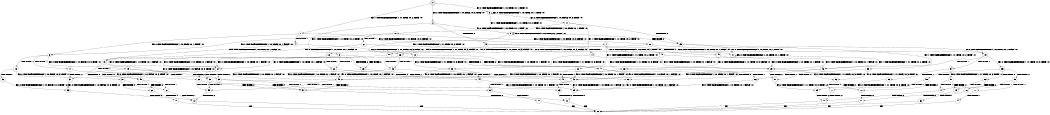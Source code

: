 digraph BCG {
size = "7, 10.5";
center = TRUE;
node [shape = circle];
0 [peripheries = 2];
0 -> 1 [label = "EX !1 !ATOMIC_EXCH_BRANCH (1, +1, TRUE, +0, 2, TRUE) !:0:"];
0 -> 2 [label = "EX !2 !ATOMIC_EXCH_BRANCH (1, +0, FALSE, +0, 3, TRUE) !:0:"];
0 -> 3 [label = "EX !0 !ATOMIC_EXCH_BRANCH (1, +0, TRUE, +0, 1, TRUE) !:0:"];
1 -> 4 [label = "TERMINATE !1"];
1 -> 5 [label = "EX !2 !ATOMIC_EXCH_BRANCH (1, +0, FALSE, +0, 3, FALSE) !:0:"];
1 -> 6 [label = "EX !0 !ATOMIC_EXCH_BRANCH (1, +0, TRUE, +0, 1, FALSE) !:0:"];
2 -> 7 [label = "TERMINATE !2"];
2 -> 8 [label = "EX !1 !ATOMIC_EXCH_BRANCH (1, +1, TRUE, +0, 2, TRUE) !:0:"];
2 -> 9 [label = "EX !0 !ATOMIC_EXCH_BRANCH (1, +0, TRUE, +0, 1, TRUE) !:0:"];
3 -> 10 [label = "EX !1 !ATOMIC_EXCH_BRANCH (1, +1, TRUE, +0, 2, TRUE) !:0:"];
3 -> 11 [label = "EX !2 !ATOMIC_EXCH_BRANCH (1, +0, FALSE, +0, 3, TRUE) !:0:"];
3 -> 3 [label = "EX !0 !ATOMIC_EXCH_BRANCH (1, +0, TRUE, +0, 1, TRUE) !:0:"];
4 -> 12 [label = "EX !2 !ATOMIC_EXCH_BRANCH (1, +0, FALSE, +0, 3, FALSE) !:0:"];
4 -> 13 [label = "EX !0 !ATOMIC_EXCH_BRANCH (1, +0, TRUE, +0, 1, FALSE) !:0:"];
5 -> 14 [label = "TERMINATE !1"];
5 -> 15 [label = "EX !0 !ATOMIC_EXCH_BRANCH (1, +0, TRUE, +0, 1, FALSE) !:0:"];
5 -> 16 [label = "EX !2 !ATOMIC_EXCH_BRANCH (1, +1, TRUE, +0, 3, FALSE) !:0:"];
6 -> 17 [label = "TERMINATE !1"];
6 -> 18 [label = "TERMINATE !0"];
6 -> 19 [label = "EX !2 !ATOMIC_EXCH_BRANCH (1, +0, FALSE, +0, 3, TRUE) !:0:"];
7 -> 20 [label = "EX !1 !ATOMIC_EXCH_BRANCH (1, +1, TRUE, +0, 2, TRUE) !:0:"];
7 -> 21 [label = "EX !0 !ATOMIC_EXCH_BRANCH (1, +0, TRUE, +0, 1, TRUE) !:0:"];
8 -> 22 [label = "TERMINATE !1"];
8 -> 23 [label = "TERMINATE !2"];
8 -> 24 [label = "EX !0 !ATOMIC_EXCH_BRANCH (1, +0, TRUE, +0, 1, FALSE) !:0:"];
9 -> 25 [label = "TERMINATE !2"];
9 -> 26 [label = "EX !1 !ATOMIC_EXCH_BRANCH (1, +1, TRUE, +0, 2, TRUE) !:0:"];
9 -> 9 [label = "EX !0 !ATOMIC_EXCH_BRANCH (1, +0, TRUE, +0, 1, TRUE) !:0:"];
10 -> 27 [label = "TERMINATE !1"];
10 -> 28 [label = "EX !2 !ATOMIC_EXCH_BRANCH (1, +0, FALSE, +0, 3, FALSE) !:0:"];
10 -> 6 [label = "EX !0 !ATOMIC_EXCH_BRANCH (1, +0, TRUE, +0, 1, FALSE) !:0:"];
11 -> 25 [label = "TERMINATE !2"];
11 -> 26 [label = "EX !1 !ATOMIC_EXCH_BRANCH (1, +1, TRUE, +0, 2, TRUE) !:0:"];
11 -> 9 [label = "EX !0 !ATOMIC_EXCH_BRANCH (1, +0, TRUE, +0, 1, TRUE) !:0:"];
12 -> 29 [label = "EX !0 !ATOMIC_EXCH_BRANCH (1, +0, TRUE, +0, 1, FALSE) !:0:"];
12 -> 30 [label = "EX !2 !ATOMIC_EXCH_BRANCH (1, +1, TRUE, +0, 3, FALSE) !:0:"];
13 -> 31 [label = "TERMINATE !0"];
13 -> 32 [label = "EX !2 !ATOMIC_EXCH_BRANCH (1, +0, FALSE, +0, 3, TRUE) !:0:"];
14 -> 29 [label = "EX !0 !ATOMIC_EXCH_BRANCH (1, +0, TRUE, +0, 1, FALSE) !:0:"];
14 -> 30 [label = "EX !2 !ATOMIC_EXCH_BRANCH (1, +1, TRUE, +0, 3, FALSE) !:0:"];
15 -> 33 [label = "TERMINATE !1"];
15 -> 34 [label = "TERMINATE !0"];
15 -> 35 [label = "EX !2 !ATOMIC_EXCH_BRANCH (1, +1, TRUE, +0, 3, TRUE) !:0:"];
16 -> 22 [label = "TERMINATE !1"];
16 -> 23 [label = "TERMINATE !2"];
16 -> 24 [label = "EX !0 !ATOMIC_EXCH_BRANCH (1, +0, TRUE, +0, 1, FALSE) !:0:"];
17 -> 31 [label = "TERMINATE !0"];
17 -> 32 [label = "EX !2 !ATOMIC_EXCH_BRANCH (1, +0, FALSE, +0, 3, TRUE) !:0:"];
18 -> 36 [label = "TERMINATE !1"];
18 -> 37 [label = "EX !2 !ATOMIC_EXCH_BRANCH (1, +0, FALSE, +0, 3, TRUE) !:1:"];
19 -> 38 [label = "TERMINATE !1"];
19 -> 39 [label = "TERMINATE !2"];
19 -> 40 [label = "TERMINATE !0"];
20 -> 41 [label = "TERMINATE !1"];
20 -> 42 [label = "EX !0 !ATOMIC_EXCH_BRANCH (1, +0, TRUE, +0, 1, FALSE) !:0:"];
21 -> 43 [label = "EX !1 !ATOMIC_EXCH_BRANCH (1, +1, TRUE, +0, 2, TRUE) !:0:"];
21 -> 21 [label = "EX !0 !ATOMIC_EXCH_BRANCH (1, +0, TRUE, +0, 1, TRUE) !:0:"];
22 -> 44 [label = "TERMINATE !2"];
22 -> 45 [label = "EX !0 !ATOMIC_EXCH_BRANCH (1, +0, TRUE, +0, 1, FALSE) !:0:"];
23 -> 41 [label = "TERMINATE !1"];
23 -> 42 [label = "EX !0 !ATOMIC_EXCH_BRANCH (1, +0, TRUE, +0, 1, FALSE) !:0:"];
24 -> 38 [label = "TERMINATE !1"];
24 -> 39 [label = "TERMINATE !2"];
24 -> 40 [label = "TERMINATE !0"];
25 -> 43 [label = "EX !1 !ATOMIC_EXCH_BRANCH (1, +1, TRUE, +0, 2, TRUE) !:0:"];
25 -> 21 [label = "EX !0 !ATOMIC_EXCH_BRANCH (1, +0, TRUE, +0, 1, TRUE) !:0:"];
26 -> 46 [label = "TERMINATE !1"];
26 -> 47 [label = "TERMINATE !2"];
26 -> 24 [label = "EX !0 !ATOMIC_EXCH_BRANCH (1, +0, TRUE, +0, 1, FALSE) !:0:"];
27 -> 48 [label = "EX !2 !ATOMIC_EXCH_BRANCH (1, +0, FALSE, +0, 3, FALSE) !:0:"];
27 -> 13 [label = "EX !0 !ATOMIC_EXCH_BRANCH (1, +0, TRUE, +0, 1, FALSE) !:0:"];
28 -> 49 [label = "TERMINATE !1"];
28 -> 50 [label = "EX !2 !ATOMIC_EXCH_BRANCH (1, +1, TRUE, +0, 3, FALSE) !:0:"];
28 -> 15 [label = "EX !0 !ATOMIC_EXCH_BRANCH (1, +0, TRUE, +0, 1, FALSE) !:0:"];
29 -> 51 [label = "TERMINATE !0"];
29 -> 52 [label = "EX !2 !ATOMIC_EXCH_BRANCH (1, +1, TRUE, +0, 3, TRUE) !:0:"];
30 -> 44 [label = "TERMINATE !2"];
30 -> 45 [label = "EX !0 !ATOMIC_EXCH_BRANCH (1, +0, TRUE, +0, 1, FALSE) !:0:"];
31 -> 53 [label = "EX !2 !ATOMIC_EXCH_BRANCH (1, +0, FALSE, +0, 3, TRUE) !:2:"];
32 -> 54 [label = "TERMINATE !2"];
32 -> 55 [label = "TERMINATE !0"];
33 -> 51 [label = "TERMINATE !0"];
33 -> 52 [label = "EX !2 !ATOMIC_EXCH_BRANCH (1, +1, TRUE, +0, 3, TRUE) !:0:"];
34 -> 56 [label = "TERMINATE !1"];
34 -> 57 [label = "EX !2 !ATOMIC_EXCH_BRANCH (1, +1, TRUE, +0, 3, TRUE) !:1:"];
35 -> 58 [label = "TERMINATE !1"];
35 -> 59 [label = "TERMINATE !2"];
35 -> 60 [label = "TERMINATE !0"];
36 -> 53 [label = "EX !2 !ATOMIC_EXCH_BRANCH (1, +0, FALSE, +0, 3, TRUE) !:2:"];
37 -> 61 [label = "TERMINATE !1"];
37 -> 62 [label = "TERMINATE !2"];
38 -> 54 [label = "TERMINATE !2"];
38 -> 55 [label = "TERMINATE !0"];
39 -> 63 [label = "TERMINATE !1"];
39 -> 64 [label = "TERMINATE !0"];
40 -> 61 [label = "TERMINATE !1"];
40 -> 62 [label = "TERMINATE !2"];
41 -> 65 [label = "EX !0 !ATOMIC_EXCH_BRANCH (1, +0, TRUE, +0, 1, FALSE) !:0:"];
42 -> 63 [label = "TERMINATE !1"];
42 -> 64 [label = "TERMINATE !0"];
43 -> 66 [label = "TERMINATE !1"];
43 -> 42 [label = "EX !0 !ATOMIC_EXCH_BRANCH (1, +0, TRUE, +0, 1, FALSE) !:0:"];
44 -> 65 [label = "EX !0 !ATOMIC_EXCH_BRANCH (1, +0, TRUE, +0, 1, FALSE) !:0:"];
45 -> 54 [label = "TERMINATE !2"];
45 -> 55 [label = "TERMINATE !0"];
46 -> 67 [label = "TERMINATE !2"];
46 -> 45 [label = "EX !0 !ATOMIC_EXCH_BRANCH (1, +0, TRUE, +0, 1, FALSE) !:0:"];
47 -> 66 [label = "TERMINATE !1"];
47 -> 42 [label = "EX !0 !ATOMIC_EXCH_BRANCH (1, +0, TRUE, +0, 1, FALSE) !:0:"];
48 -> 68 [label = "EX !2 !ATOMIC_EXCH_BRANCH (1, +1, TRUE, +0, 3, FALSE) !:0:"];
48 -> 29 [label = "EX !0 !ATOMIC_EXCH_BRANCH (1, +0, TRUE, +0, 1, FALSE) !:0:"];
49 -> 68 [label = "EX !2 !ATOMIC_EXCH_BRANCH (1, +1, TRUE, +0, 3, FALSE) !:0:"];
49 -> 29 [label = "EX !0 !ATOMIC_EXCH_BRANCH (1, +0, TRUE, +0, 1, FALSE) !:0:"];
50 -> 46 [label = "TERMINATE !1"];
50 -> 47 [label = "TERMINATE !2"];
50 -> 24 [label = "EX !0 !ATOMIC_EXCH_BRANCH (1, +0, TRUE, +0, 1, FALSE) !:0:"];
51 -> 69 [label = "EX !2 !ATOMIC_EXCH_BRANCH (1, +1, TRUE, +0, 3, TRUE) !:2:"];
52 -> 70 [label = "TERMINATE !2"];
52 -> 71 [label = "TERMINATE !0"];
53 -> 72 [label = "TERMINATE !2"];
54 -> 73 [label = "TERMINATE !0"];
55 -> 72 [label = "TERMINATE !2"];
56 -> 69 [label = "EX !2 !ATOMIC_EXCH_BRANCH (1, +1, TRUE, +0, 3, TRUE) !:2:"];
57 -> 74 [label = "TERMINATE !1"];
57 -> 75 [label = "TERMINATE !2"];
58 -> 70 [label = "TERMINATE !2"];
58 -> 71 [label = "TERMINATE !0"];
59 -> 76 [label = "TERMINATE !1"];
59 -> 77 [label = "TERMINATE !0"];
60 -> 74 [label = "TERMINATE !1"];
60 -> 75 [label = "TERMINATE !2"];
61 -> 72 [label = "TERMINATE !2"];
62 -> 78 [label = "TERMINATE !1"];
63 -> 73 [label = "TERMINATE !0"];
64 -> 79 [label = "TERMINATE !1"];
65 -> 73 [label = "TERMINATE !0"];
66 -> 65 [label = "EX !0 !ATOMIC_EXCH_BRANCH (1, +0, TRUE, +0, 1, FALSE) !:0:"];
67 -> 65 [label = "EX !0 !ATOMIC_EXCH_BRANCH (1, +0, TRUE, +0, 1, FALSE) !:0:"];
68 -> 67 [label = "TERMINATE !2"];
68 -> 45 [label = "EX !0 !ATOMIC_EXCH_BRANCH (1, +0, TRUE, +0, 1, FALSE) !:0:"];
69 -> 80 [label = "TERMINATE !2"];
70 -> 81 [label = "TERMINATE !0"];
71 -> 80 [label = "TERMINATE !2"];
72 -> 82 [label = "exit"];
73 -> 82 [label = "exit"];
74 -> 80 [label = "TERMINATE !2"];
75 -> 83 [label = "TERMINATE !1"];
76 -> 81 [label = "TERMINATE !0"];
77 -> 84 [label = "TERMINATE !1"];
78 -> 82 [label = "exit"];
79 -> 82 [label = "exit"];
80 -> 82 [label = "exit"];
81 -> 82 [label = "exit"];
83 -> 82 [label = "exit"];
84 -> 82 [label = "exit"];
}
